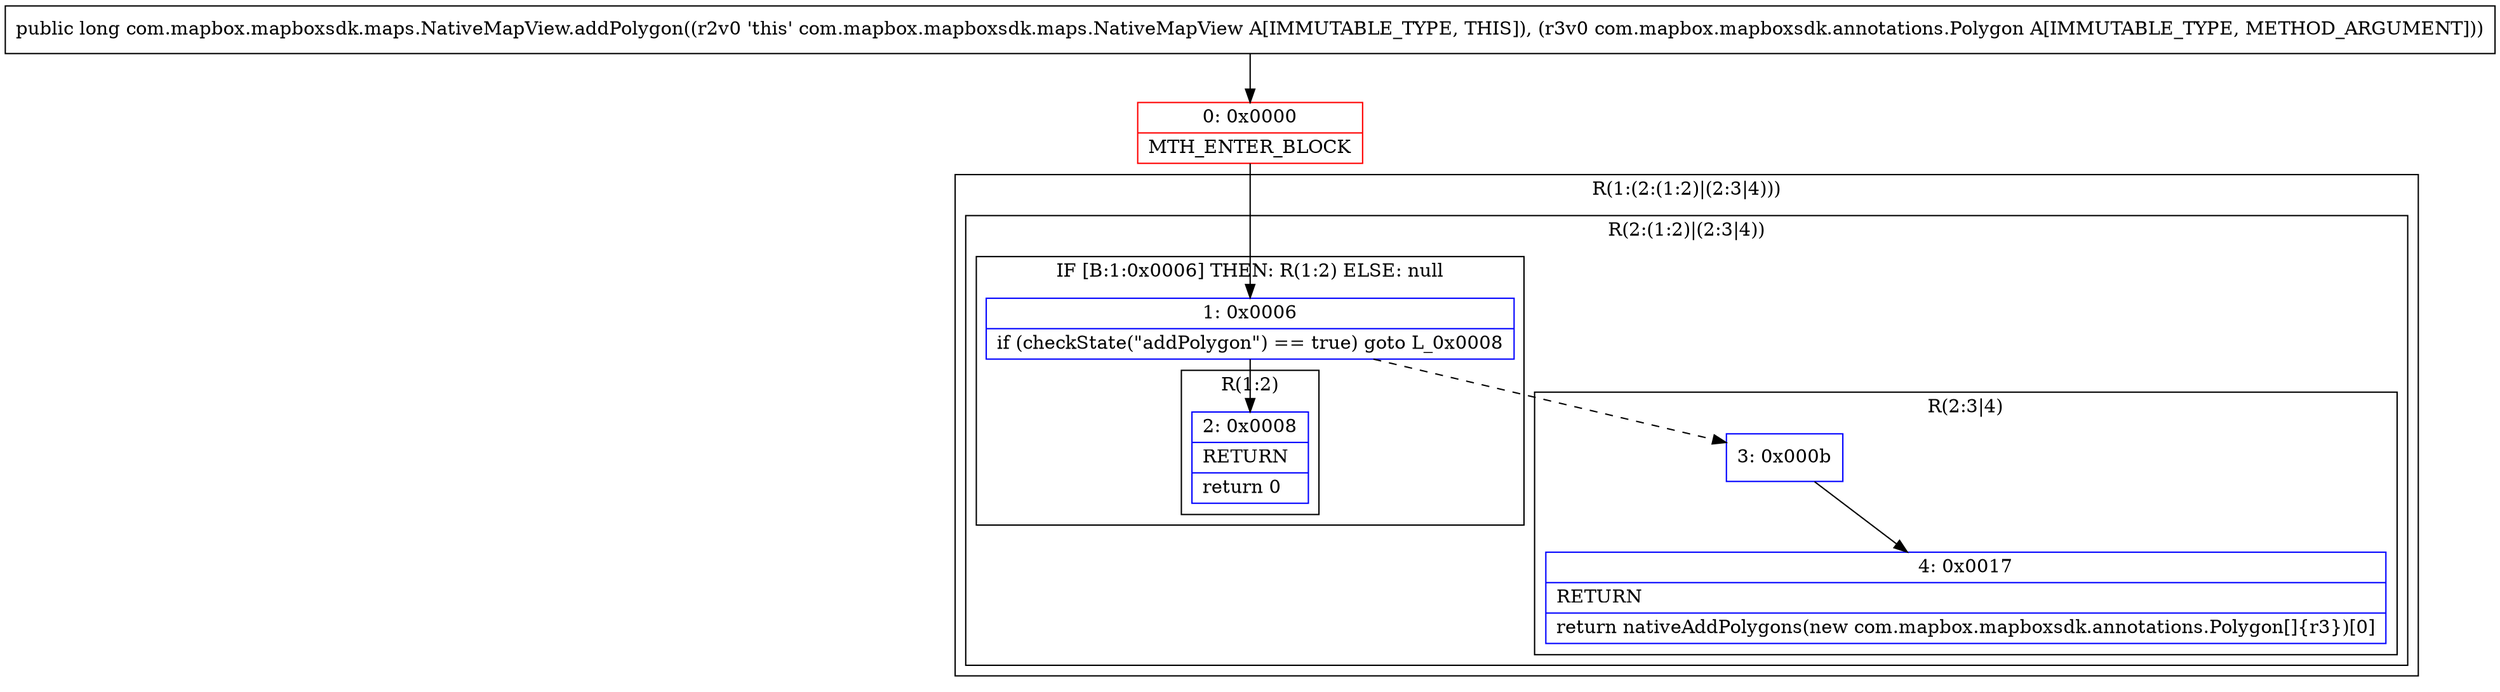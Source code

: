 digraph "CFG forcom.mapbox.mapboxsdk.maps.NativeMapView.addPolygon(Lcom\/mapbox\/mapboxsdk\/annotations\/Polygon;)J" {
subgraph cluster_Region_1004835367 {
label = "R(1:(2:(1:2)|(2:3|4)))";
node [shape=record,color=blue];
subgraph cluster_Region_1854439773 {
label = "R(2:(1:2)|(2:3|4))";
node [shape=record,color=blue];
subgraph cluster_IfRegion_1299816379 {
label = "IF [B:1:0x0006] THEN: R(1:2) ELSE: null";
node [shape=record,color=blue];
Node_1 [shape=record,label="{1\:\ 0x0006|if (checkState(\"addPolygon\") == true) goto L_0x0008\l}"];
subgraph cluster_Region_1387354439 {
label = "R(1:2)";
node [shape=record,color=blue];
Node_2 [shape=record,label="{2\:\ 0x0008|RETURN\l|return 0\l}"];
}
}
subgraph cluster_Region_1306234012 {
label = "R(2:3|4)";
node [shape=record,color=blue];
Node_3 [shape=record,label="{3\:\ 0x000b}"];
Node_4 [shape=record,label="{4\:\ 0x0017|RETURN\l|return nativeAddPolygons(new com.mapbox.mapboxsdk.annotations.Polygon[]\{r3\})[0]\l}"];
}
}
}
Node_0 [shape=record,color=red,label="{0\:\ 0x0000|MTH_ENTER_BLOCK\l}"];
MethodNode[shape=record,label="{public long com.mapbox.mapboxsdk.maps.NativeMapView.addPolygon((r2v0 'this' com.mapbox.mapboxsdk.maps.NativeMapView A[IMMUTABLE_TYPE, THIS]), (r3v0 com.mapbox.mapboxsdk.annotations.Polygon A[IMMUTABLE_TYPE, METHOD_ARGUMENT])) }"];
MethodNode -> Node_0;
Node_1 -> Node_2;
Node_1 -> Node_3[style=dashed];
Node_3 -> Node_4;
Node_0 -> Node_1;
}

